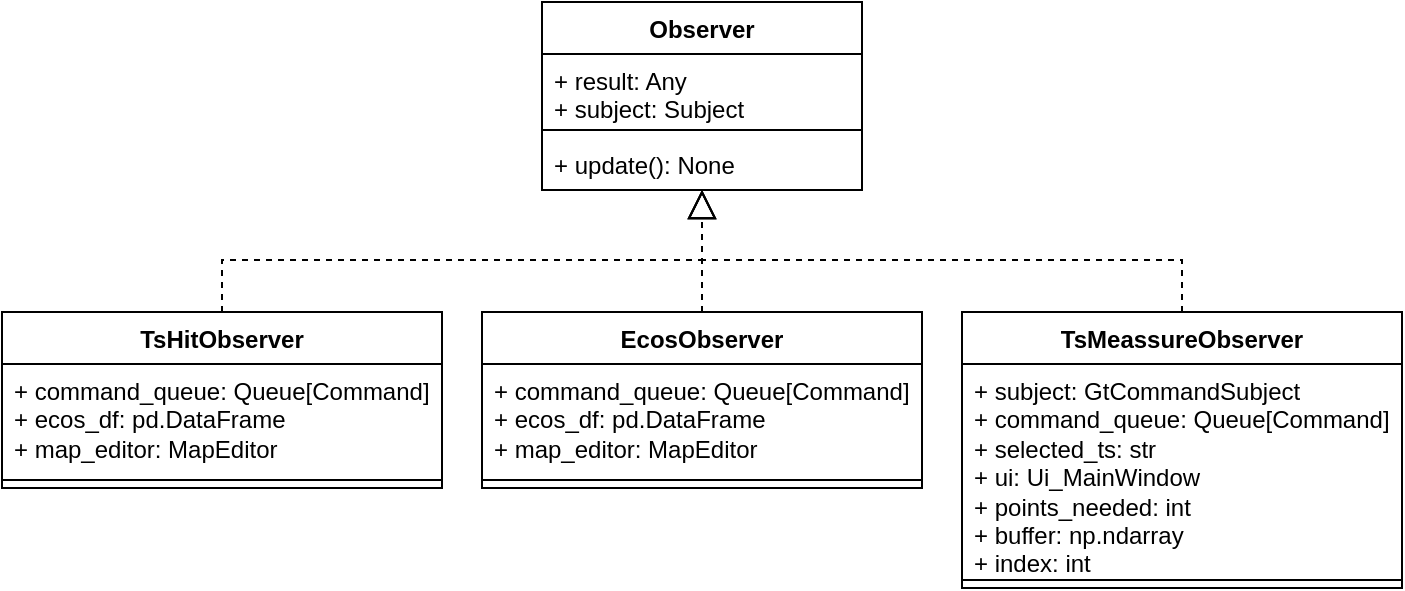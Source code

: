 <mxfile version="24.0.3" type="github">
  <diagram name="Page-1" id="dvPHinlZBPJ4L_6FFbOk">
    <mxGraphModel dx="1208" dy="1103" grid="1" gridSize="10" guides="1" tooltips="1" connect="1" arrows="1" fold="1" page="1" pageScale="1" pageWidth="850" pageHeight="1100" math="0" shadow="0">
      <root>
        <mxCell id="0" />
        <mxCell id="1" parent="0" />
        <mxCell id="zgx9ZT2XsgPmgFRbW2Gv-1" value="Observer" style="swimlane;fontStyle=1;align=center;verticalAlign=top;childLayout=stackLayout;horizontal=1;startSize=26;horizontalStack=0;resizeParent=1;resizeParentMax=0;resizeLast=0;collapsible=1;marginBottom=0;whiteSpace=wrap;html=1;" vertex="1" parent="1">
          <mxGeometry x="1130" y="20" width="160" height="94" as="geometry" />
        </mxCell>
        <mxCell id="zgx9ZT2XsgPmgFRbW2Gv-2" value="+ result: Any&lt;br&gt;+ subject: Subject" style="text;strokeColor=none;fillColor=none;align=left;verticalAlign=top;spacingLeft=4;spacingRight=4;overflow=hidden;rotatable=0;points=[[0,0.5],[1,0.5]];portConstraint=eastwest;whiteSpace=wrap;html=1;" vertex="1" parent="zgx9ZT2XsgPmgFRbW2Gv-1">
          <mxGeometry y="26" width="160" height="34" as="geometry" />
        </mxCell>
        <mxCell id="zgx9ZT2XsgPmgFRbW2Gv-3" value="" style="line;strokeWidth=1;fillColor=none;align=left;verticalAlign=middle;spacingTop=-1;spacingLeft=3;spacingRight=3;rotatable=0;labelPosition=right;points=[];portConstraint=eastwest;strokeColor=inherit;" vertex="1" parent="zgx9ZT2XsgPmgFRbW2Gv-1">
          <mxGeometry y="60" width="160" height="8" as="geometry" />
        </mxCell>
        <mxCell id="zgx9ZT2XsgPmgFRbW2Gv-4" value="+ update(): None" style="text;strokeColor=none;fillColor=none;align=left;verticalAlign=top;spacingLeft=4;spacingRight=4;overflow=hidden;rotatable=0;points=[[0,0.5],[1,0.5]];portConstraint=eastwest;whiteSpace=wrap;html=1;" vertex="1" parent="zgx9ZT2XsgPmgFRbW2Gv-1">
          <mxGeometry y="68" width="160" height="26" as="geometry" />
        </mxCell>
        <mxCell id="zgx9ZT2XsgPmgFRbW2Gv-5" value="" style="endArrow=block;dashed=1;endFill=0;endSize=12;html=1;rounded=0;" edge="1" parent="zgx9ZT2XsgPmgFRbW2Gv-1" source="zgx9ZT2XsgPmgFRbW2Gv-6">
          <mxGeometry width="160" relative="1" as="geometry">
            <mxPoint x="-80" y="94" as="sourcePoint" />
            <mxPoint x="80" y="94" as="targetPoint" />
          </mxGeometry>
        </mxCell>
        <mxCell id="zgx9ZT2XsgPmgFRbW2Gv-6" value="EcosObserver" style="swimlane;fontStyle=1;align=center;verticalAlign=top;childLayout=stackLayout;horizontal=1;startSize=26;horizontalStack=0;resizeParent=1;resizeParentMax=0;resizeLast=0;collapsible=1;marginBottom=0;whiteSpace=wrap;html=1;" vertex="1" parent="1">
          <mxGeometry x="1100" y="175" width="220" height="88" as="geometry" />
        </mxCell>
        <mxCell id="zgx9ZT2XsgPmgFRbW2Gv-7" value="+ command_queue: Queue[Command]&lt;br&gt;+ ecos_df: pd.DataFrame&lt;br&gt;+ map_editor: MapEditor" style="text;strokeColor=none;fillColor=none;align=left;verticalAlign=top;spacingLeft=4;spacingRight=4;overflow=hidden;rotatable=0;points=[[0,0.5],[1,0.5]];portConstraint=eastwest;whiteSpace=wrap;html=1;" vertex="1" parent="zgx9ZT2XsgPmgFRbW2Gv-6">
          <mxGeometry y="26" width="220" height="54" as="geometry" />
        </mxCell>
        <mxCell id="zgx9ZT2XsgPmgFRbW2Gv-8" value="" style="line;strokeWidth=1;fillColor=none;align=left;verticalAlign=middle;spacingTop=-1;spacingLeft=3;spacingRight=3;rotatable=0;labelPosition=right;points=[];portConstraint=eastwest;strokeColor=inherit;" vertex="1" parent="zgx9ZT2XsgPmgFRbW2Gv-6">
          <mxGeometry y="80" width="220" height="8" as="geometry" />
        </mxCell>
        <mxCell id="zgx9ZT2XsgPmgFRbW2Gv-9" value="TsHitObserver" style="swimlane;fontStyle=1;align=center;verticalAlign=top;childLayout=stackLayout;horizontal=1;startSize=26;horizontalStack=0;resizeParent=1;resizeParentMax=0;resizeLast=0;collapsible=1;marginBottom=0;whiteSpace=wrap;html=1;" vertex="1" parent="1">
          <mxGeometry x="860" y="175" width="220" height="88" as="geometry" />
        </mxCell>
        <mxCell id="zgx9ZT2XsgPmgFRbW2Gv-10" value="+ command_queue: Queue[Command]&lt;br&gt;+ ecos_df: pd.DataFrame&lt;br&gt;+ map_editor: MapEditor" style="text;strokeColor=none;fillColor=none;align=left;verticalAlign=top;spacingLeft=4;spacingRight=4;overflow=hidden;rotatable=0;points=[[0,0.5],[1,0.5]];portConstraint=eastwest;whiteSpace=wrap;html=1;" vertex="1" parent="zgx9ZT2XsgPmgFRbW2Gv-9">
          <mxGeometry y="26" width="220" height="54" as="geometry" />
        </mxCell>
        <mxCell id="zgx9ZT2XsgPmgFRbW2Gv-11" value="" style="line;strokeWidth=1;fillColor=none;align=left;verticalAlign=middle;spacingTop=-1;spacingLeft=3;spacingRight=3;rotatable=0;labelPosition=right;points=[];portConstraint=eastwest;strokeColor=inherit;" vertex="1" parent="zgx9ZT2XsgPmgFRbW2Gv-9">
          <mxGeometry y="80" width="220" height="8" as="geometry" />
        </mxCell>
        <mxCell id="zgx9ZT2XsgPmgFRbW2Gv-12" value="TsMeassureObserver" style="swimlane;fontStyle=1;align=center;verticalAlign=top;childLayout=stackLayout;horizontal=1;startSize=26;horizontalStack=0;resizeParent=1;resizeParentMax=0;resizeLast=0;collapsible=1;marginBottom=0;whiteSpace=wrap;html=1;" vertex="1" parent="1">
          <mxGeometry x="1340" y="175" width="220" height="138" as="geometry" />
        </mxCell>
        <mxCell id="zgx9ZT2XsgPmgFRbW2Gv-13" value="+ subject: GtCommandSubject&lt;br&gt;+ command_queue: Queue[Command]&lt;br&gt;+ selected_ts: str&lt;br&gt;+ ui: Ui_MainWindow&lt;br&gt;+ points_needed: int&lt;br&gt;+ buffer: np.ndarray&lt;br&gt;+ index: int" style="text;strokeColor=none;fillColor=none;align=left;verticalAlign=top;spacingLeft=4;spacingRight=4;overflow=hidden;rotatable=0;points=[[0,0.5],[1,0.5]];portConstraint=eastwest;whiteSpace=wrap;html=1;" vertex="1" parent="zgx9ZT2XsgPmgFRbW2Gv-12">
          <mxGeometry y="26" width="220" height="104" as="geometry" />
        </mxCell>
        <mxCell id="zgx9ZT2XsgPmgFRbW2Gv-14" value="" style="line;strokeWidth=1;fillColor=none;align=left;verticalAlign=middle;spacingTop=-1;spacingLeft=3;spacingRight=3;rotatable=0;labelPosition=right;points=[];portConstraint=eastwest;strokeColor=inherit;" vertex="1" parent="zgx9ZT2XsgPmgFRbW2Gv-12">
          <mxGeometry y="130" width="220" height="8" as="geometry" />
        </mxCell>
        <mxCell id="zgx9ZT2XsgPmgFRbW2Gv-15" value="" style="endArrow=block;dashed=1;endFill=0;endSize=12;html=1;rounded=0;" edge="1" parent="1" source="zgx9ZT2XsgPmgFRbW2Gv-9" target="zgx9ZT2XsgPmgFRbW2Gv-4">
          <mxGeometry width="160" relative="1" as="geometry">
            <mxPoint x="1040" y="149" as="sourcePoint" />
            <mxPoint x="1200" y="149" as="targetPoint" />
            <Array as="points">
              <mxPoint x="970" y="149" />
              <mxPoint x="1210" y="149" />
            </Array>
          </mxGeometry>
        </mxCell>
        <mxCell id="zgx9ZT2XsgPmgFRbW2Gv-16" value="" style="endArrow=block;dashed=1;endFill=0;endSize=12;html=1;rounded=0;" edge="1" parent="1" source="zgx9ZT2XsgPmgFRbW2Gv-12" target="zgx9ZT2XsgPmgFRbW2Gv-4">
          <mxGeometry width="160" relative="1" as="geometry">
            <mxPoint x="1440" y="169" as="sourcePoint" />
            <mxPoint x="1600" y="169" as="targetPoint" />
            <Array as="points">
              <mxPoint x="1450" y="149" />
              <mxPoint x="1210" y="149" />
            </Array>
          </mxGeometry>
        </mxCell>
      </root>
    </mxGraphModel>
  </diagram>
</mxfile>
